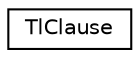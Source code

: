digraph "Graphical Class Hierarchy"
{
  edge [fontname="Helvetica",fontsize="10",labelfontname="Helvetica",labelfontsize="10"];
  node [fontname="Helvetica",fontsize="10",shape=record];
  rankdir="LR";
  Node1 [label="TlClause",height=0.2,width=0.4,color="black", fillcolor="white", style="filled",URL="$structTlClause.html",tooltip="This structure is for temporary representation of sets of clauses. "];
}
